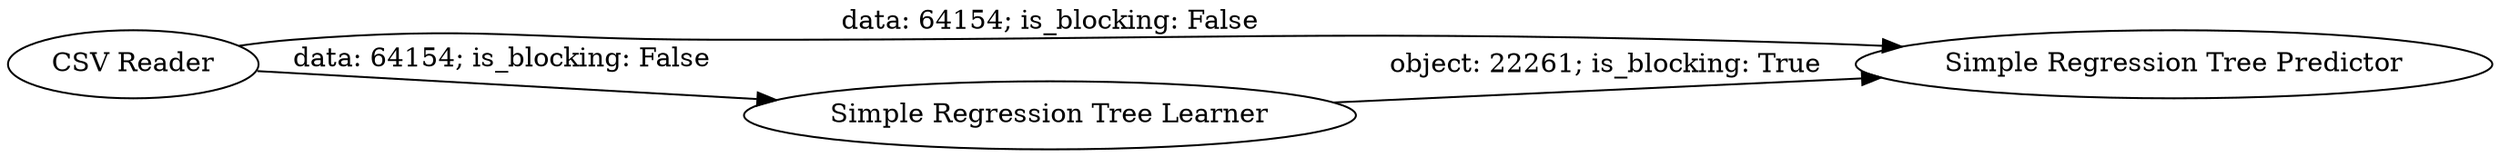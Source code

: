 digraph {
	"413661253876818737_3" [label="Simple Regression Tree Predictor"]
	"413661253876818737_2" [label="Simple Regression Tree Learner"]
	"413661253876818737_1" [label="CSV Reader"]
	"413661253876818737_2" -> "413661253876818737_3" [label="object: 22261; is_blocking: True"]
	"413661253876818737_1" -> "413661253876818737_3" [label="data: 64154; is_blocking: False"]
	"413661253876818737_1" -> "413661253876818737_2" [label="data: 64154; is_blocking: False"]
	rankdir=LR
}
